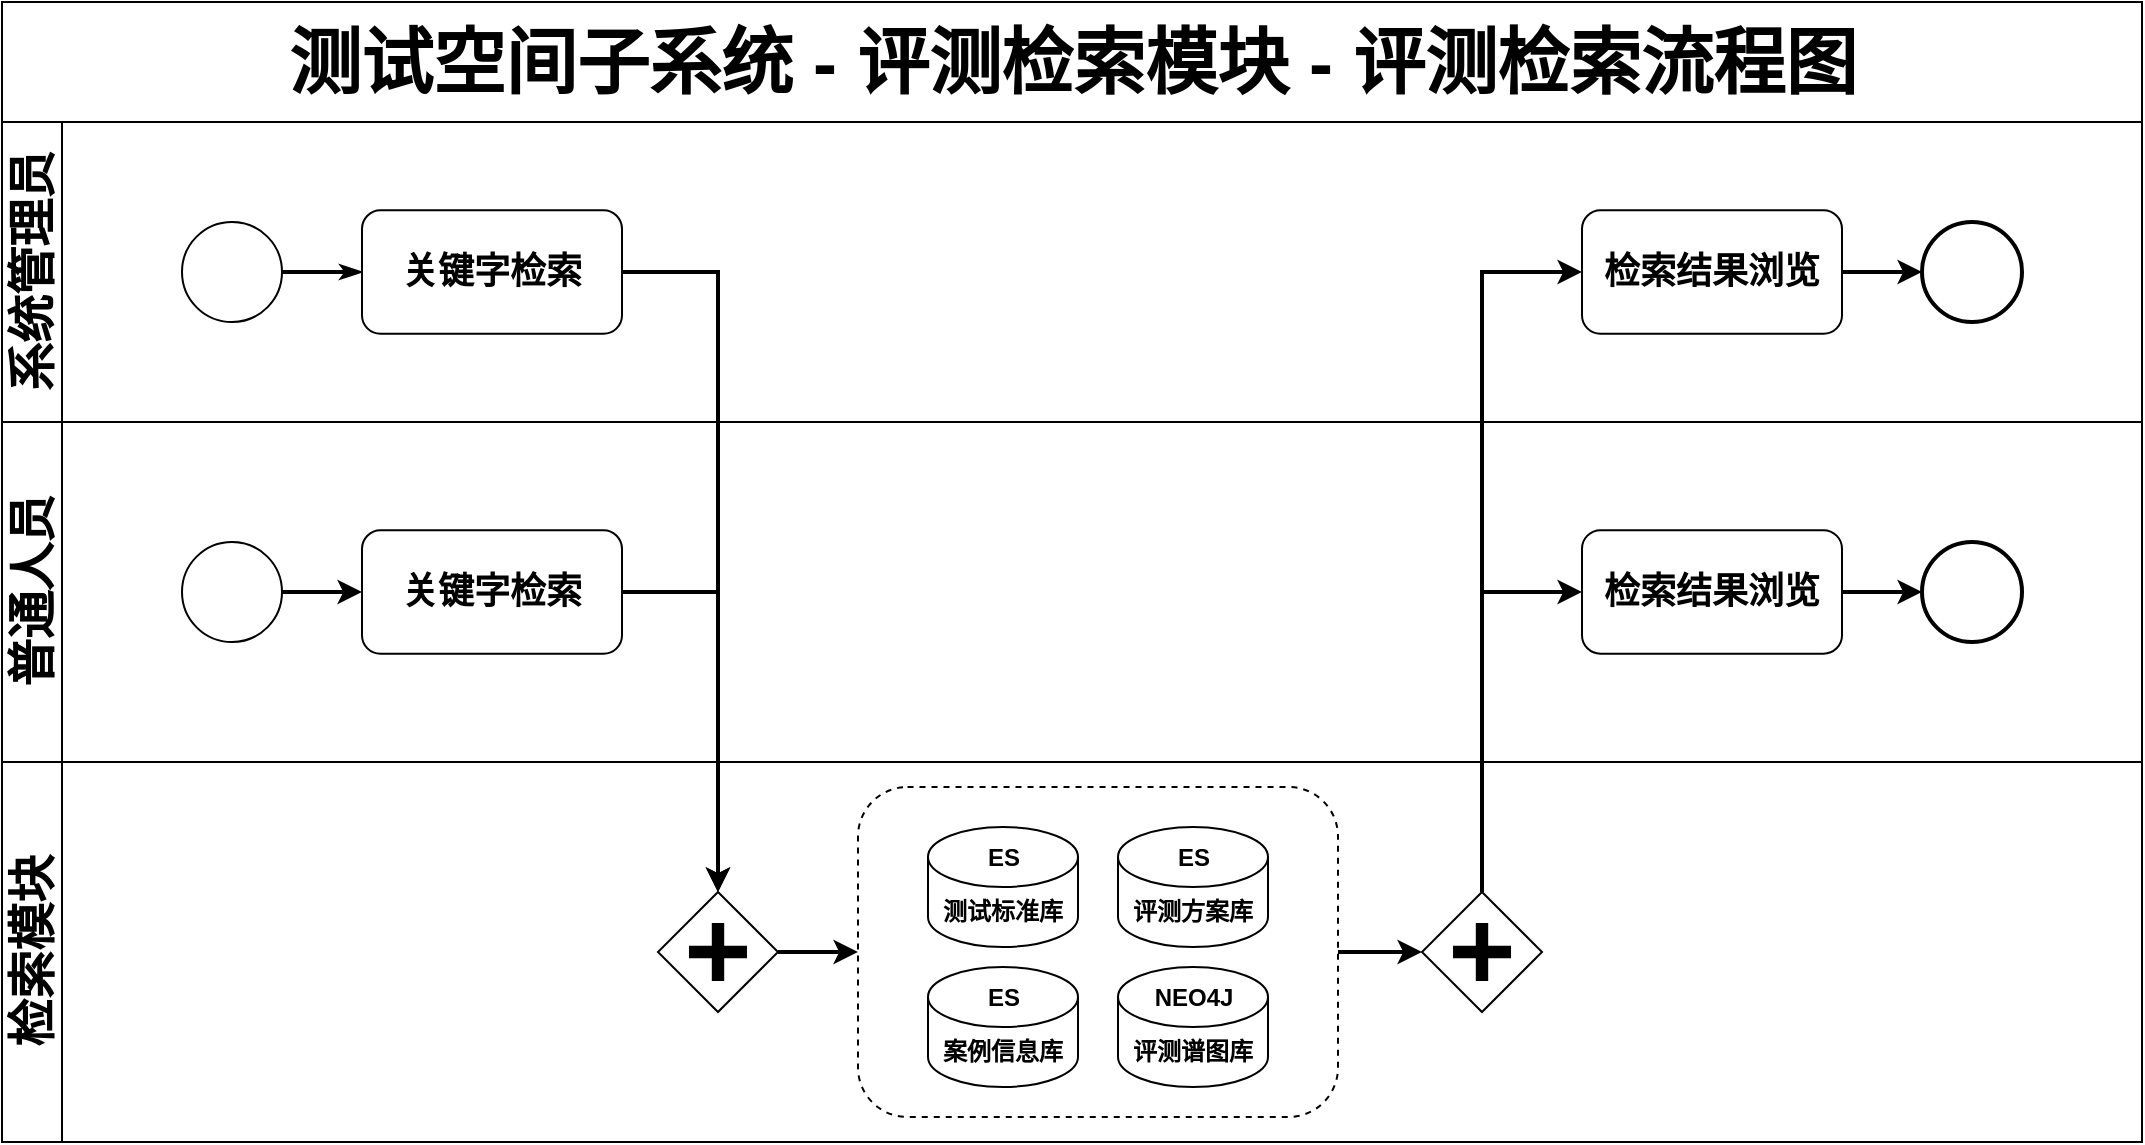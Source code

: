 <mxfile version="15.4.0" type="device"><diagram name="Page-1" id="c7488fd3-1785-93aa-aadb-54a6760d102a"><mxGraphModel dx="1209" dy="801" grid="1" gridSize="10" guides="1" tooltips="1" connect="1" arrows="1" fold="1" page="1" pageScale="1" pageWidth="1169" pageHeight="827" background="none" math="0" shadow="0"><root><mxCell id="0"/><mxCell id="1" parent="0"/><mxCell id="2b4e8129b02d487f-1" value="&lt;span style=&quot;font-family: &amp;#34;helvetica&amp;#34;&quot;&gt;&lt;font style=&quot;font-size: 36px&quot;&gt;测试空间子系统 - 评测检索模块 - 评测检索流程图&lt;/font&gt;&lt;/span&gt;" style="swimlane;html=1;childLayout=stackLayout;horizontal=1;startSize=60;horizontalStack=0;rounded=0;shadow=0;labelBackgroundColor=none;strokeWidth=1;fontFamily=Verdana;fontSize=8;align=center;" parent="1" vertex="1"><mxGeometry x="50" y="60" width="1070" height="570" as="geometry"/></mxCell><mxCell id="2b4e8129b02d487f-2" value="&lt;font style=&quot;font-size: 24px&quot;&gt;系统管理员&lt;/font&gt;" style="swimlane;html=1;startSize=30;horizontal=0;" parent="2b4e8129b02d487f-1" vertex="1"><mxGeometry y="60" width="1070" height="150" as="geometry"><mxRectangle y="20" width="680" height="20" as="alternateBounds"/></mxGeometry></mxCell><mxCell id="2b4e8129b02d487f-18" style="edgeStyle=orthogonalEdgeStyle;rounded=0;html=1;labelBackgroundColor=none;startArrow=none;startFill=0;startSize=5;endArrow=classicThin;endFill=1;endSize=5;jettySize=auto;orthogonalLoop=1;strokeWidth=2;fontFamily=Verdana;fontSize=8;entryX=0;entryY=0.5;entryDx=0;entryDy=0;" parent="2b4e8129b02d487f-2" source="2b4e8129b02d487f-5" target="_QUFoMxrYbMHBUutp_HD-1" edge="1"><mxGeometry relative="1" as="geometry"><mxPoint x="190" y="75" as="targetPoint"/></mxGeometry></mxCell><mxCell id="2b4e8129b02d487f-5" value="" style="ellipse;whiteSpace=wrap;html=1;rounded=0;shadow=0;labelBackgroundColor=none;strokeWidth=1;fontFamily=Verdana;fontSize=8;align=center;" parent="2b4e8129b02d487f-2" vertex="1"><mxGeometry x="90" y="50" width="50" height="50" as="geometry"/></mxCell><mxCell id="GUoPhj74vB01N_jU7Z7r-7" value="" style="ellipse;whiteSpace=wrap;html=1;rounded=0;shadow=0;labelBackgroundColor=none;strokeWidth=2;fontFamily=Verdana;fontSize=8;align=center;" parent="2b4e8129b02d487f-2" vertex="1"><mxGeometry x="960" y="50.0" width="50" height="50" as="geometry"/></mxCell><mxCell id="qxXaHQgATaQggzPHUM9E-13" style="edgeStyle=orthogonalEdgeStyle;rounded=0;orthogonalLoop=1;jettySize=auto;html=1;exitX=1;exitY=0.5;exitDx=0;exitDy=0;entryX=0;entryY=0.5;entryDx=0;entryDy=0;strokeWidth=2;" parent="2b4e8129b02d487f-2" source="qxXaHQgATaQggzPHUM9E-10" target="GUoPhj74vB01N_jU7Z7r-7" edge="1"><mxGeometry relative="1" as="geometry"/></mxCell><mxCell id="qxXaHQgATaQggzPHUM9E-10" value="&lt;b&gt;&lt;font style=&quot;font-size: 18px&quot;&gt;检索结果浏览&lt;/font&gt;&lt;/b&gt;" style="rounded=1;whiteSpace=wrap;html=1;shadow=0;labelBackgroundColor=none;strokeWidth=1;fontFamily=Verdana;fontSize=8;align=center;" parent="2b4e8129b02d487f-2" vertex="1"><mxGeometry x="790" y="44.13" width="130" height="61.75" as="geometry"/></mxCell><mxCell id="_QUFoMxrYbMHBUutp_HD-1" value="&lt;b&gt;&lt;font style=&quot;font-size: 18px&quot;&gt;关键字检索&lt;/font&gt;&lt;/b&gt;" style="rounded=1;whiteSpace=wrap;html=1;shadow=0;labelBackgroundColor=none;strokeWidth=1;fontFamily=Verdana;fontSize=8;align=center;" vertex="1" parent="2b4e8129b02d487f-2"><mxGeometry x="180" y="44.13" width="130" height="61.75" as="geometry"/></mxCell><mxCell id="2b4e8129b02d487f-3" value="&lt;font style=&quot;font-size: 24px&quot;&gt;普通人员&lt;/font&gt;" style="swimlane;html=1;startSize=30;horizontal=0;" parent="2b4e8129b02d487f-1" vertex="1"><mxGeometry y="210" width="1070" height="170" as="geometry"/></mxCell><mxCell id="qxXaHQgATaQggzPHUM9E-22" style="edgeStyle=orthogonalEdgeStyle;rounded=0;orthogonalLoop=1;jettySize=auto;html=1;exitX=1;exitY=0.5;exitDx=0;exitDy=0;entryX=0;entryY=0.5;entryDx=0;entryDy=0;strokeWidth=2;" parent="2b4e8129b02d487f-3" source="GUoPhj74vB01N_jU7Z7r-4" target="qxXaHQgATaQggzPHUM9E-20" edge="1"><mxGeometry relative="1" as="geometry"/></mxCell><mxCell id="GUoPhj74vB01N_jU7Z7r-4" value="&lt;b&gt;&lt;font style=&quot;font-size: 18px&quot;&gt;检索结果浏览&lt;/font&gt;&lt;/b&gt;" style="rounded=1;whiteSpace=wrap;html=1;shadow=0;labelBackgroundColor=none;strokeWidth=1;fontFamily=Verdana;fontSize=8;align=center;" parent="2b4e8129b02d487f-3" vertex="1"><mxGeometry x="790" y="54.12" width="130" height="61.75" as="geometry"/></mxCell><mxCell id="qxXaHQgATaQggzPHUM9E-3" style="edgeStyle=orthogonalEdgeStyle;rounded=0;orthogonalLoop=1;jettySize=auto;html=1;exitX=1;exitY=0.5;exitDx=0;exitDy=0;entryX=0;entryY=0.5;entryDx=0;entryDy=0;strokeWidth=2;" parent="2b4e8129b02d487f-3" source="qxXaHQgATaQggzPHUM9E-1" target="_QUFoMxrYbMHBUutp_HD-2" edge="1"><mxGeometry relative="1" as="geometry"><mxPoint x="190" y="84.995" as="targetPoint"/></mxGeometry></mxCell><mxCell id="qxXaHQgATaQggzPHUM9E-1" value="" style="ellipse;whiteSpace=wrap;html=1;rounded=0;shadow=0;labelBackgroundColor=none;strokeWidth=1;fontFamily=Verdana;fontSize=8;align=center;" parent="2b4e8129b02d487f-3" vertex="1"><mxGeometry x="90" y="60" width="50" height="50" as="geometry"/></mxCell><mxCell id="qxXaHQgATaQggzPHUM9E-20" value="" style="ellipse;whiteSpace=wrap;html=1;rounded=0;shadow=0;labelBackgroundColor=none;strokeWidth=2;fontFamily=Verdana;fontSize=8;align=center;" parent="2b4e8129b02d487f-3" vertex="1"><mxGeometry x="960" y="60.01" width="50" height="50" as="geometry"/></mxCell><mxCell id="_QUFoMxrYbMHBUutp_HD-2" value="&lt;b&gt;&lt;font style=&quot;font-size: 18px&quot;&gt;关键字检索&lt;/font&gt;&lt;/b&gt;" style="rounded=1;whiteSpace=wrap;html=1;shadow=0;labelBackgroundColor=none;strokeWidth=1;fontFamily=Verdana;fontSize=8;align=center;" vertex="1" parent="2b4e8129b02d487f-3"><mxGeometry x="180" y="54.14" width="130" height="61.75" as="geometry"/></mxCell><mxCell id="2b4e8129b02d487f-4" value="&lt;font style=&quot;font-size: 24px&quot;&gt;检索模块&lt;/font&gt;" style="swimlane;html=1;startSize=30;horizontal=0;" parent="2b4e8129b02d487f-1" vertex="1"><mxGeometry y="380" width="1070" height="190" as="geometry"/></mxCell><mxCell id="qxXaHQgATaQggzPHUM9E-33" style="edgeStyle=orthogonalEdgeStyle;rounded=0;orthogonalLoop=1;jettySize=auto;html=1;exitX=1;exitY=0.5;exitDx=0;exitDy=0;entryX=0;entryY=0.5;entryDx=0;entryDy=0;strokeWidth=2;" parent="2b4e8129b02d487f-4" source="qxXaHQgATaQggzPHUM9E-4" target="qxXaHQgATaQggzPHUM9E-27" edge="1"><mxGeometry relative="1" as="geometry"/></mxCell><mxCell id="qxXaHQgATaQggzPHUM9E-4" value="" style="shape=mxgraph.bpmn.shape;html=1;verticalLabelPosition=bottom;labelBackgroundColor=#ffffff;verticalAlign=top;perimeter=rhombusPerimeter;background=gateway;outline=none;symbol=parallelGw;rounded=1;shadow=0;strokeWidth=1;fontFamily=Verdana;fontSize=8;align=center;" parent="2b4e8129b02d487f-4" vertex="1"><mxGeometry x="328" y="65" width="60" height="60" as="geometry"/></mxCell><mxCell id="qxXaHQgATaQggzPHUM9E-32" value="" style="group" parent="2b4e8129b02d487f-4" vertex="1" connectable="0"><mxGeometry x="428" y="12.5" width="240" height="165" as="geometry"/></mxCell><mxCell id="qxXaHQgATaQggzPHUM9E-27" value="" style="rounded=1;whiteSpace=wrap;html=1;dashed=1;" parent="qxXaHQgATaQggzPHUM9E-32" vertex="1"><mxGeometry width="240" height="165" as="geometry"/></mxCell><mxCell id="pQAj6tt20ZtV_UeyX4vu-2" value="&lt;b&gt;&lt;font style=&quot;font-size: 12px&quot;&gt;测试标准库&lt;/font&gt;&lt;/b&gt;" style="shape=cylinder3;whiteSpace=wrap;html=1;boundedLbl=1;backgroundOutline=1;size=15;" parent="qxXaHQgATaQggzPHUM9E-32" vertex="1"><mxGeometry x="35" y="20" width="75" height="60" as="geometry"/></mxCell><mxCell id="qxXaHQgATaQggzPHUM9E-23" value="&lt;b&gt;&lt;font style=&quot;font-size: 12px&quot;&gt;案例信息库&lt;/font&gt;&lt;/b&gt;" style="shape=cylinder3;whiteSpace=wrap;html=1;boundedLbl=1;backgroundOutline=1;size=15;" parent="qxXaHQgATaQggzPHUM9E-32" vertex="1"><mxGeometry x="35" y="90" width="75" height="60" as="geometry"/></mxCell><mxCell id="qxXaHQgATaQggzPHUM9E-24" value="&lt;b&gt;&lt;font style=&quot;font-size: 12px&quot;&gt;评测方案库&lt;/font&gt;&lt;/b&gt;" style="shape=cylinder3;whiteSpace=wrap;html=1;boundedLbl=1;backgroundOutline=1;size=15;" parent="qxXaHQgATaQggzPHUM9E-32" vertex="1"><mxGeometry x="130" y="20" width="75" height="60" as="geometry"/></mxCell><mxCell id="qxXaHQgATaQggzPHUM9E-25" value="&lt;b&gt;&lt;font style=&quot;font-size: 12px&quot;&gt;评测谱图库&lt;/font&gt;&lt;/b&gt;" style="shape=cylinder3;whiteSpace=wrap;html=1;boundedLbl=1;backgroundOutline=1;size=15;" parent="qxXaHQgATaQggzPHUM9E-32" vertex="1"><mxGeometry x="130" y="90" width="75" height="60" as="geometry"/></mxCell><mxCell id="qxXaHQgATaQggzPHUM9E-46" value="NEO4J" style="text;html=1;strokeColor=none;fillColor=none;align=center;verticalAlign=middle;whiteSpace=wrap;rounded=0;dashed=1;fontStyle=1" parent="qxXaHQgATaQggzPHUM9E-32" vertex="1"><mxGeometry x="132.5" y="90" width="70" height="30" as="geometry"/></mxCell><mxCell id="qxXaHQgATaQggzPHUM9E-45" value="ES" style="text;html=1;strokeColor=none;fillColor=none;align=center;verticalAlign=middle;whiteSpace=wrap;rounded=0;dashed=1;fontStyle=1" parent="qxXaHQgATaQggzPHUM9E-32" vertex="1"><mxGeometry x="52.5" y="20" width="40" height="30" as="geometry"/></mxCell><mxCell id="qxXaHQgATaQggzPHUM9E-48" value="ES" style="text;html=1;strokeColor=none;fillColor=none;align=center;verticalAlign=middle;whiteSpace=wrap;rounded=0;dashed=1;fontStyle=1" parent="qxXaHQgATaQggzPHUM9E-32" vertex="1"><mxGeometry x="147.5" y="20" width="40" height="30" as="geometry"/></mxCell><mxCell id="qxXaHQgATaQggzPHUM9E-49" value="ES" style="text;html=1;strokeColor=none;fillColor=none;align=center;verticalAlign=middle;whiteSpace=wrap;rounded=0;dashed=1;fontStyle=1" parent="qxXaHQgATaQggzPHUM9E-32" vertex="1"><mxGeometry x="52.5" y="90" width="40" height="30" as="geometry"/></mxCell><mxCell id="_QUFoMxrYbMHBUutp_HD-5" value="" style="shape=mxgraph.bpmn.shape;html=1;verticalLabelPosition=bottom;labelBackgroundColor=#ffffff;verticalAlign=top;perimeter=rhombusPerimeter;background=gateway;outline=none;symbol=parallelGw;rounded=1;shadow=0;strokeWidth=1;fontFamily=Verdana;fontSize=8;align=center;" vertex="1" parent="2b4e8129b02d487f-4"><mxGeometry x="710" y="65" width="60" height="60" as="geometry"/></mxCell><mxCell id="_QUFoMxrYbMHBUutp_HD-6" style="edgeStyle=orthogonalEdgeStyle;rounded=0;orthogonalLoop=1;jettySize=auto;html=1;entryX=0;entryY=0.5;entryDx=0;entryDy=0;strokeWidth=2;" edge="1" parent="2b4e8129b02d487f-4" source="qxXaHQgATaQggzPHUM9E-27" target="_QUFoMxrYbMHBUutp_HD-5"><mxGeometry relative="1" as="geometry"><mxPoint x="680" y="95" as="sourcePoint"/></mxGeometry></mxCell><mxCell id="qxXaHQgATaQggzPHUM9E-5" style="edgeStyle=orthogonalEdgeStyle;rounded=0;orthogonalLoop=1;jettySize=auto;html=1;exitX=1;exitY=0.5;exitDx=0;exitDy=0;entryX=0.5;entryY=0;entryDx=0;entryDy=0;strokeWidth=2;" parent="2b4e8129b02d487f-1" source="_QUFoMxrYbMHBUutp_HD-1" target="qxXaHQgATaQggzPHUM9E-4" edge="1"><mxGeometry relative="1" as="geometry"><mxPoint x="350" y="135.005" as="sourcePoint"/></mxGeometry></mxCell><mxCell id="qxXaHQgATaQggzPHUM9E-7" style="edgeStyle=orthogonalEdgeStyle;rounded=0;orthogonalLoop=1;jettySize=auto;html=1;exitX=1;exitY=0.5;exitDx=0;exitDy=0;entryX=0.5;entryY=0;entryDx=0;entryDy=0;strokeWidth=2;" parent="2b4e8129b02d487f-1" source="_QUFoMxrYbMHBUutp_HD-2" target="qxXaHQgATaQggzPHUM9E-4" edge="1"><mxGeometry relative="1" as="geometry"><mxPoint x="350" y="294.995" as="sourcePoint"/></mxGeometry></mxCell><mxCell id="qxXaHQgATaQggzPHUM9E-42" style="edgeStyle=orthogonalEdgeStyle;rounded=0;orthogonalLoop=1;jettySize=auto;html=1;exitX=0.5;exitY=0;exitDx=0;exitDy=0;entryX=0;entryY=0.5;entryDx=0;entryDy=0;strokeWidth=2;" parent="2b4e8129b02d487f-1" source="_QUFoMxrYbMHBUutp_HD-5" target="qxXaHQgATaQggzPHUM9E-10" edge="1"><mxGeometry relative="1" as="geometry"/></mxCell><mxCell id="qxXaHQgATaQggzPHUM9E-43" style="edgeStyle=orthogonalEdgeStyle;rounded=0;orthogonalLoop=1;jettySize=auto;html=1;exitX=0.5;exitY=0;exitDx=0;exitDy=0;entryX=0;entryY=0.5;entryDx=0;entryDy=0;strokeWidth=2;" parent="2b4e8129b02d487f-1" source="_QUFoMxrYbMHBUutp_HD-5" target="GUoPhj74vB01N_jU7Z7r-4" edge="1"><mxGeometry relative="1" as="geometry"/></mxCell></root></mxGraphModel></diagram></mxfile>